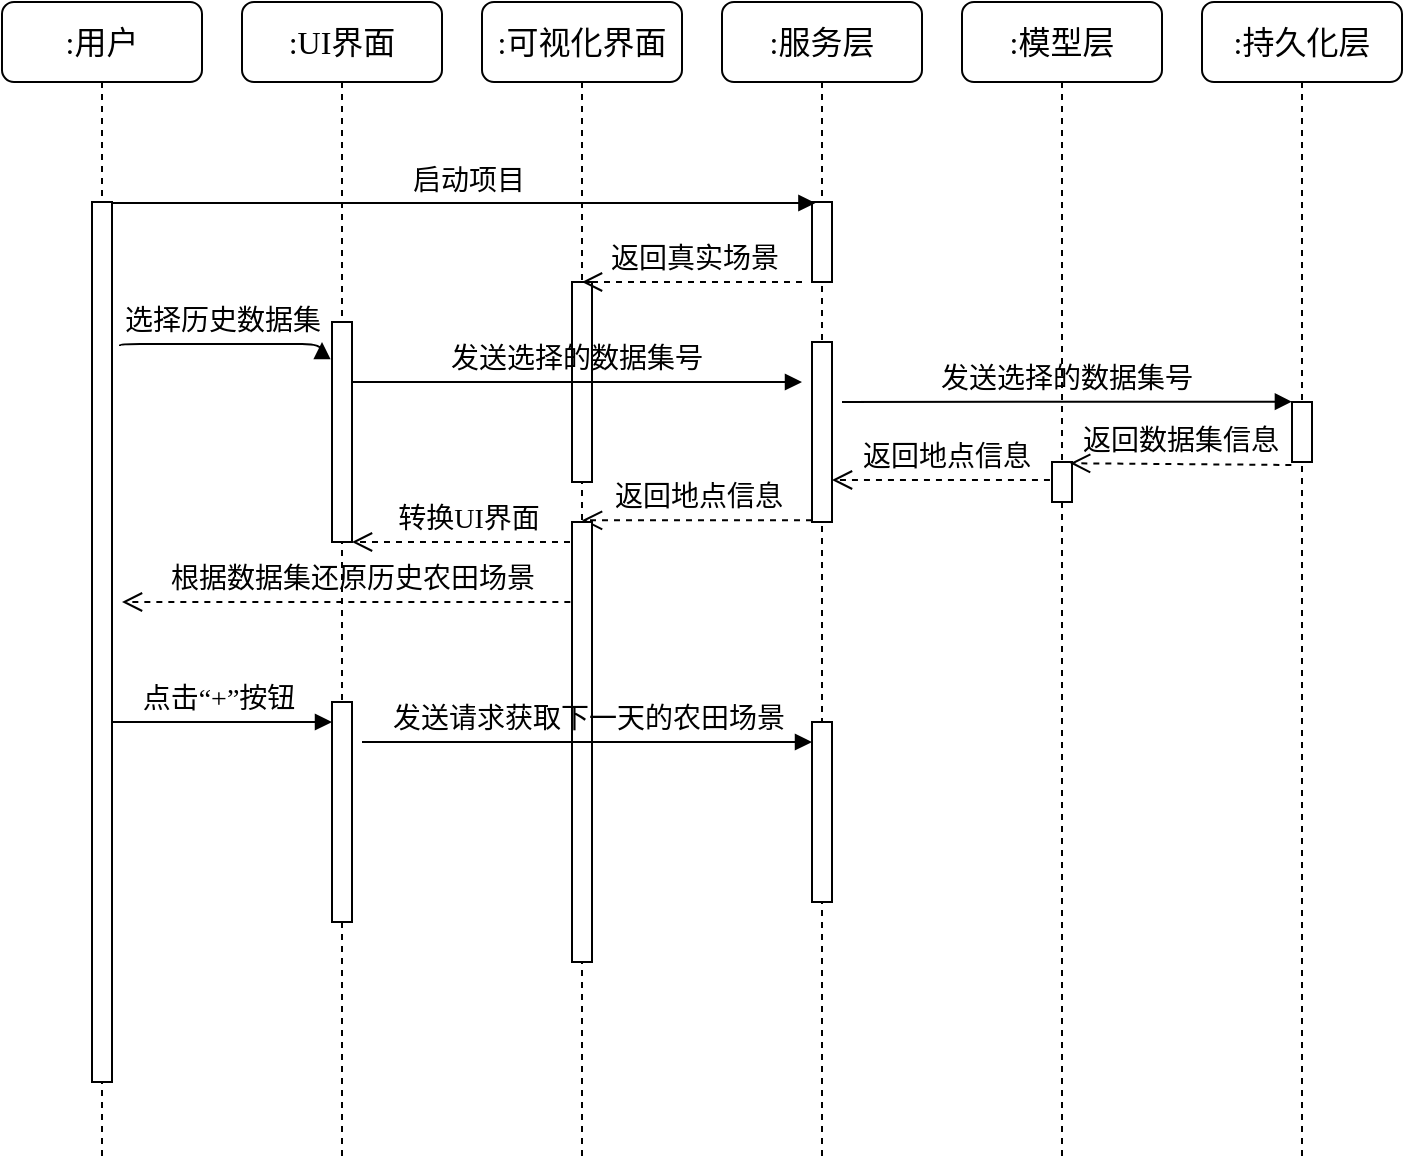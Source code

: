 <mxfile version="24.3.1" type="github">
  <diagram name="Page-1" id="13e1069c-82ec-6db2-03f1-153e76fe0fe0">
    <mxGraphModel dx="834" dy="481" grid="1" gridSize="10" guides="1" tooltips="1" connect="1" arrows="1" fold="1" page="1" pageScale="1" pageWidth="1100" pageHeight="850" background="none" math="0" shadow="0">
      <root>
        <mxCell id="0" />
        <mxCell id="1" parent="0" />
        <mxCell id="7baba1c4bc27f4b0-2" value="&lt;font style=&quot;font-size: 16px;&quot;&gt;:UI界面&lt;/font&gt;" style="shape=umlLifeline;perimeter=lifelinePerimeter;whiteSpace=wrap;html=1;container=1;collapsible=0;recursiveResize=0;outlineConnect=0;rounded=1;shadow=0;comic=0;labelBackgroundColor=none;strokeWidth=1;fontFamily=Verdana;fontSize=12;align=center;" parent="1" vertex="1">
          <mxGeometry x="240" y="80" width="100" height="580" as="geometry" />
        </mxCell>
        <mxCell id="7baba1c4bc27f4b0-10" value="" style="html=1;points=[];perimeter=orthogonalPerimeter;rounded=0;shadow=0;comic=0;labelBackgroundColor=none;strokeWidth=1;fontFamily=Verdana;fontSize=12;align=center;" parent="7baba1c4bc27f4b0-2" vertex="1">
          <mxGeometry x="45" y="160" width="10" height="110" as="geometry" />
        </mxCell>
        <mxCell id="tDSSOY3JjB5FIB1IRcV5-15" value="&lt;font style=&quot;font-size: 14px;&quot;&gt;转换UI界面&lt;/font&gt;" style="html=1;verticalAlign=bottom;endArrow=open;dashed=1;endSize=8;labelBackgroundColor=none;fontFamily=Verdana;fontSize=12;" edge="1" parent="7baba1c4bc27f4b0-2">
          <mxGeometry relative="1" as="geometry">
            <mxPoint x="55.004" y="270" as="targetPoint" />
            <mxPoint x="170" y="270" as="sourcePoint" />
          </mxGeometry>
        </mxCell>
        <mxCell id="tDSSOY3JjB5FIB1IRcV5-16" value="&lt;span style=&quot;font-size: 14px;&quot;&gt;根据数据集还原历史农田场景&lt;/span&gt;" style="html=1;verticalAlign=bottom;endArrow=open;dashed=1;endSize=8;labelBackgroundColor=none;fontFamily=Verdana;fontSize=12;" edge="1" parent="7baba1c4bc27f4b0-2">
          <mxGeometry relative="1" as="geometry">
            <mxPoint x="-60" y="300" as="targetPoint" />
            <mxPoint x="170.17" y="300" as="sourcePoint" />
          </mxGeometry>
        </mxCell>
        <mxCell id="tDSSOY3JjB5FIB1IRcV5-17" value="" style="html=1;points=[];perimeter=orthogonalPerimeter;rounded=0;shadow=0;comic=0;labelBackgroundColor=none;strokeWidth=1;fontFamily=Verdana;fontSize=12;align=center;" vertex="1" parent="7baba1c4bc27f4b0-2">
          <mxGeometry x="45" y="350" width="10" height="110" as="geometry" />
        </mxCell>
        <mxCell id="7baba1c4bc27f4b0-23" value="&lt;font style=&quot;font-size: 14px;&quot;&gt;点击“+”按钮&lt;/font&gt;" style="html=1;verticalAlign=bottom;endArrow=block;labelBackgroundColor=none;fontFamily=Verdana;fontSize=12;" parent="7baba1c4bc27f4b0-2" edge="1">
          <mxGeometry relative="1" as="geometry">
            <mxPoint x="-69.5" y="360" as="sourcePoint" />
            <mxPoint x="45" y="360" as="targetPoint" />
          </mxGeometry>
        </mxCell>
        <mxCell id="7baba1c4bc27f4b0-3" value="&lt;font style=&quot;font-size: 16px;&quot;&gt;:可视化界面&lt;/font&gt;" style="shape=umlLifeline;perimeter=lifelinePerimeter;whiteSpace=wrap;html=1;container=1;collapsible=0;recursiveResize=0;outlineConnect=0;rounded=1;shadow=0;comic=0;labelBackgroundColor=none;strokeWidth=1;fontFamily=Verdana;fontSize=12;align=center;" parent="1" vertex="1">
          <mxGeometry x="360" y="80" width="100" height="580" as="geometry" />
        </mxCell>
        <mxCell id="7baba1c4bc27f4b0-13" value="" style="html=1;points=[];perimeter=orthogonalPerimeter;rounded=0;shadow=0;comic=0;labelBackgroundColor=none;strokeWidth=1;fontFamily=Verdana;fontSize=12;align=center;" parent="7baba1c4bc27f4b0-3" vertex="1">
          <mxGeometry x="45" y="140" width="10" height="100" as="geometry" />
        </mxCell>
        <mxCell id="tDSSOY3JjB5FIB1IRcV5-13" value="&lt;font style=&quot;font-size: 14px;&quot;&gt;返回地点信息&lt;/font&gt;" style="html=1;verticalAlign=bottom;endArrow=open;dashed=1;endSize=8;exitX=0;exitY=0.95;labelBackgroundColor=none;fontFamily=Verdana;fontSize=12;" edge="1" parent="7baba1c4bc27f4b0-3">
          <mxGeometry relative="1" as="geometry">
            <mxPoint x="50.024" y="259.17" as="targetPoint" />
            <mxPoint x="165" y="259.17" as="sourcePoint" />
          </mxGeometry>
        </mxCell>
        <mxCell id="tDSSOY3JjB5FIB1IRcV5-14" value="" style="html=1;points=[];perimeter=orthogonalPerimeter;rounded=0;shadow=0;comic=0;labelBackgroundColor=none;strokeWidth=1;fontFamily=Verdana;fontSize=12;align=center;" vertex="1" parent="7baba1c4bc27f4b0-3">
          <mxGeometry x="45" y="260" width="10" height="220" as="geometry" />
        </mxCell>
        <mxCell id="7baba1c4bc27f4b0-4" value="&lt;font style=&quot;font-size: 16px;&quot;&gt;:服务层&lt;/font&gt;" style="shape=umlLifeline;perimeter=lifelinePerimeter;whiteSpace=wrap;html=1;container=1;collapsible=0;recursiveResize=0;outlineConnect=0;rounded=1;shadow=0;comic=0;labelBackgroundColor=none;strokeWidth=1;fontFamily=Verdana;fontSize=12;align=center;" parent="1" vertex="1">
          <mxGeometry x="480" y="80" width="100" height="580" as="geometry" />
        </mxCell>
        <mxCell id="7baba1c4bc27f4b0-16" value="" style="html=1;points=[];perimeter=orthogonalPerimeter;rounded=0;shadow=0;comic=0;labelBackgroundColor=none;strokeWidth=1;fontFamily=Verdana;fontSize=12;align=center;" parent="7baba1c4bc27f4b0-4" vertex="1">
          <mxGeometry x="45" y="100" width="10" height="40" as="geometry" />
        </mxCell>
        <mxCell id="tDSSOY3JjB5FIB1IRcV5-3" value="" style="html=1;points=[];perimeter=orthogonalPerimeter;rounded=0;shadow=0;comic=0;labelBackgroundColor=none;strokeWidth=1;fontFamily=Verdana;fontSize=12;align=center;" vertex="1" parent="7baba1c4bc27f4b0-4">
          <mxGeometry x="45" y="170" width="10" height="90" as="geometry" />
        </mxCell>
        <mxCell id="tDSSOY3JjB5FIB1IRcV5-12" value="&lt;font style=&quot;font-size: 14px;&quot;&gt;返回地点信息&lt;/font&gt;" style="html=1;verticalAlign=bottom;endArrow=open;dashed=1;endSize=8;exitX=0;exitY=0.95;labelBackgroundColor=none;fontFamily=Verdana;fontSize=12;" edge="1" parent="7baba1c4bc27f4b0-4">
          <mxGeometry relative="1" as="geometry">
            <mxPoint x="55.004" y="239" as="targetPoint" />
            <mxPoint x="169.98" y="239" as="sourcePoint" />
          </mxGeometry>
        </mxCell>
        <mxCell id="tDSSOY3JjB5FIB1IRcV5-20" value="" style="html=1;points=[];perimeter=orthogonalPerimeter;rounded=0;shadow=0;comic=0;labelBackgroundColor=none;strokeWidth=1;fontFamily=Verdana;fontSize=12;align=center;" vertex="1" parent="7baba1c4bc27f4b0-4">
          <mxGeometry x="45" y="360" width="10" height="90" as="geometry" />
        </mxCell>
        <mxCell id="tDSSOY3JjB5FIB1IRcV5-19" value="&lt;font style=&quot;font-size: 14px;&quot;&gt;发送请求获取下一天的农田场景&lt;/font&gt;" style="html=1;verticalAlign=bottom;endArrow=block;labelBackgroundColor=none;fontFamily=Verdana;fontSize=12;" edge="1" parent="7baba1c4bc27f4b0-4">
          <mxGeometry relative="1" as="geometry">
            <mxPoint x="-180" y="370" as="sourcePoint" />
            <mxPoint x="45" y="370" as="targetPoint" />
          </mxGeometry>
        </mxCell>
        <mxCell id="7baba1c4bc27f4b0-5" value="&lt;font style=&quot;font-size: 16px;&quot;&gt;:模型层&lt;/font&gt;" style="shape=umlLifeline;perimeter=lifelinePerimeter;whiteSpace=wrap;html=1;container=1;collapsible=0;recursiveResize=0;outlineConnect=0;rounded=1;shadow=0;comic=0;labelBackgroundColor=none;strokeWidth=1;fontFamily=Verdana;fontSize=12;align=center;" parent="1" vertex="1">
          <mxGeometry x="600" y="80" width="100" height="580" as="geometry" />
        </mxCell>
        <mxCell id="7baba1c4bc27f4b0-19" value="" style="html=1;points=[];perimeter=orthogonalPerimeter;rounded=0;shadow=0;comic=0;labelBackgroundColor=none;strokeWidth=1;fontFamily=Verdana;fontSize=12;align=center;" parent="7baba1c4bc27f4b0-5" vertex="1">
          <mxGeometry x="45" y="230" width="10" height="20" as="geometry" />
        </mxCell>
        <mxCell id="7baba1c4bc27f4b0-6" value="&lt;font style=&quot;font-size: 16px;&quot;&gt;:持久化层&lt;/font&gt;" style="shape=umlLifeline;perimeter=lifelinePerimeter;whiteSpace=wrap;html=1;container=1;collapsible=0;recursiveResize=0;outlineConnect=0;rounded=1;shadow=0;comic=0;labelBackgroundColor=none;strokeWidth=1;fontFamily=Verdana;fontSize=12;align=center;" parent="1" vertex="1">
          <mxGeometry x="720" y="80" width="100" height="580" as="geometry" />
        </mxCell>
        <mxCell id="tDSSOY3JjB5FIB1IRcV5-8" value="" style="html=1;points=[];perimeter=orthogonalPerimeter;rounded=0;shadow=0;comic=0;labelBackgroundColor=none;strokeWidth=1;fontFamily=Verdana;fontSize=12;align=center;" vertex="1" parent="7baba1c4bc27f4b0-6">
          <mxGeometry x="45" y="200" width="10" height="30" as="geometry" />
        </mxCell>
        <mxCell id="7baba1c4bc27f4b0-8" value="&lt;font style=&quot;font-size: 16px;&quot;&gt;:用户&lt;/font&gt;" style="shape=umlLifeline;perimeter=lifelinePerimeter;whiteSpace=wrap;html=1;container=1;collapsible=0;recursiveResize=0;outlineConnect=0;rounded=1;shadow=0;comic=0;labelBackgroundColor=none;strokeWidth=1;fontFamily=Verdana;fontSize=12;align=center;" parent="1" vertex="1">
          <mxGeometry x="120" y="80" width="100" height="580" as="geometry" />
        </mxCell>
        <mxCell id="7baba1c4bc27f4b0-9" value="" style="html=1;points=[];perimeter=orthogonalPerimeter;rounded=0;shadow=0;comic=0;labelBackgroundColor=none;strokeWidth=1;fontFamily=Verdana;fontSize=12;align=center;" parent="7baba1c4bc27f4b0-8" vertex="1">
          <mxGeometry x="45" y="100" width="10" height="440" as="geometry" />
        </mxCell>
        <mxCell id="7baba1c4bc27f4b0-11" value="&lt;font style=&quot;font-size: 14px;&quot;&gt;启动项目&lt;/font&gt;" style="html=1;verticalAlign=bottom;endArrow=block;labelBackgroundColor=none;fontFamily=Verdana;fontSize=12;edgeStyle=elbowEdgeStyle;elbow=vertical;entryX=0.171;entryY=0.013;entryDx=0;entryDy=0;entryPerimeter=0;" parent="1" source="7baba1c4bc27f4b0-9" target="7baba1c4bc27f4b0-16" edge="1">
          <mxGeometry x="0.008" relative="1" as="geometry">
            <mxPoint x="220" y="190" as="sourcePoint" />
            <mxPoint x="250" y="180" as="targetPoint" />
            <mxPoint as="offset" />
          </mxGeometry>
        </mxCell>
        <mxCell id="tDSSOY3JjB5FIB1IRcV5-1" value="&lt;font style=&quot;font-size: 14px;&quot;&gt;返回真实场景&lt;/font&gt;" style="html=1;verticalAlign=bottom;endArrow=open;dashed=1;endSize=8;labelBackgroundColor=none;fontFamily=Verdana;fontSize=12;" edge="1" parent="1" target="7baba1c4bc27f4b0-3">
          <mxGeometry x="-0.008" relative="1" as="geometry">
            <mxPoint x="155" y="220" as="targetPoint" />
            <mxPoint x="520" y="220" as="sourcePoint" />
            <Array as="points">
              <mxPoint x="520" y="220" />
            </Array>
            <mxPoint as="offset" />
          </mxGeometry>
        </mxCell>
        <mxCell id="tDSSOY3JjB5FIB1IRcV5-4" value="&lt;font style=&quot;font-size: 14px;&quot;&gt;发送选择的数据集号&lt;/font&gt;" style="html=1;verticalAlign=bottom;endArrow=block;labelBackgroundColor=none;fontFamily=Verdana;fontSize=12;" edge="1" parent="1">
          <mxGeometry x="-0.003" relative="1" as="geometry">
            <mxPoint x="295" y="270" as="sourcePoint" />
            <mxPoint x="520" y="270" as="targetPoint" />
            <mxPoint as="offset" />
          </mxGeometry>
        </mxCell>
        <mxCell id="tDSSOY3JjB5FIB1IRcV5-7" value="&lt;font style=&quot;font-size: 14px;&quot;&gt;发送选择的数据集号&lt;/font&gt;" style="html=1;verticalAlign=bottom;endArrow=block;labelBackgroundColor=none;fontFamily=Verdana;fontSize=12;entryX=-0.004;entryY=-0.006;entryDx=0;entryDy=0;entryPerimeter=0;" edge="1" parent="1" target="tDSSOY3JjB5FIB1IRcV5-8">
          <mxGeometry x="-0.003" relative="1" as="geometry">
            <mxPoint x="540" y="280" as="sourcePoint" />
            <mxPoint x="860" y="280" as="targetPoint" />
            <mxPoint as="offset" />
          </mxGeometry>
        </mxCell>
        <mxCell id="tDSSOY3JjB5FIB1IRcV5-2" value="&lt;font style=&quot;font-size: 14px;&quot;&gt;选择历史数据集&lt;/font&gt;" style="html=1;verticalAlign=bottom;endArrow=block;labelBackgroundColor=none;fontFamily=Verdana;fontSize=12;edgeStyle=elbowEdgeStyle;elbow=vertical;" edge="1" parent="1">
          <mxGeometry x="0.0" relative="1" as="geometry">
            <mxPoint x="179" y="252" as="sourcePoint" />
            <mxPoint x="280" y="250" as="targetPoint" />
            <mxPoint as="offset" />
          </mxGeometry>
        </mxCell>
        <mxCell id="tDSSOY3JjB5FIB1IRcV5-9" value="&lt;font style=&quot;font-size: 14px;&quot;&gt;返回数据集信息&lt;/font&gt;" style="html=1;verticalAlign=bottom;endArrow=open;dashed=1;endSize=8;labelBackgroundColor=none;fontFamily=Verdana;fontSize=12;entryX=0.906;entryY=0.031;entryDx=0;entryDy=0;entryPerimeter=0;exitX=-0.033;exitY=1.05;exitDx=0;exitDy=0;exitPerimeter=0;" edge="1" parent="1" source="tDSSOY3JjB5FIB1IRcV5-8" target="7baba1c4bc27f4b0-19">
          <mxGeometry relative="1" as="geometry">
            <mxPoint x="690" y="320" as="targetPoint" />
            <mxPoint x="770" y="321" as="sourcePoint" />
          </mxGeometry>
        </mxCell>
      </root>
    </mxGraphModel>
  </diagram>
</mxfile>
